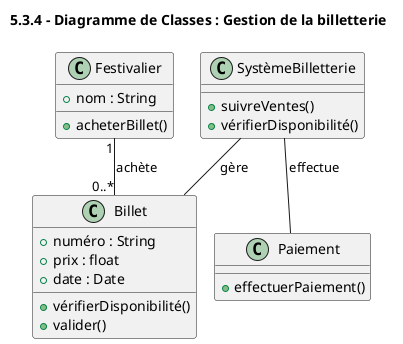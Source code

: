 @startuml
!pragma layout smetana
title 5.3.4 - Diagramme de Classes : Gestion de la billetterie

class Festivalier {
    +nom : String
    +acheterBillet()
}

class Billet {
    +numéro : String
    +prix : float
    +date : Date
    +vérifierDisponibilité()
    +valider()
}

class SystèmeBilletterie {
    +suivreVentes()
    +vérifierDisponibilité()
}

class Paiement {
    +effectuerPaiement()
}

Festivalier "1" -- "0..*" Billet : achète
SystèmeBilletterie -- Billet : gère
SystèmeBilletterie -- Paiement : effectue

@enduml

